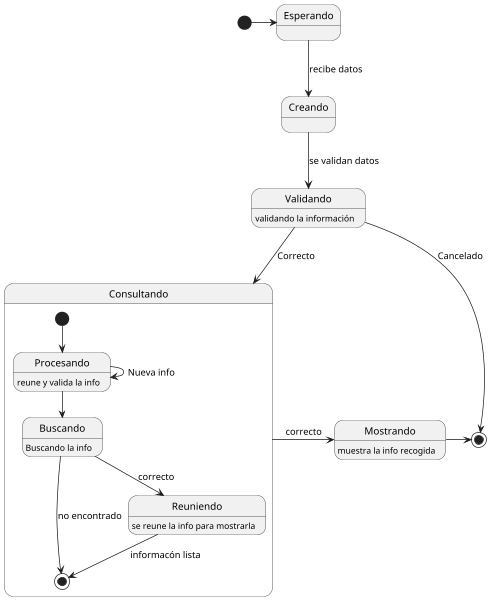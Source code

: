 @startuml
scale 400 width
scale 600 height

[*] -> Esperando

Esperando --> Creando : recibe datos
Creando --> Validando: se validan datos
Validando : validando la información
Validando --> Consultando : Correcto
Validando --> [*] : Cancelado
state Consultando {
  state "Procesando" as long1
  long1 : reune y valida la info
  [*] --> long1
  long1 --> long1 : Nueva info
  long1 --> Buscando
  Buscando : Buscando la info
  Buscando -> [*] : no encontrado
  Buscando --> Reuniendo : correcto
  Reuniendo : se reune la info para mostrarla
  Reuniendo -->[*] : informacón lista
}

Consultando -> Mostrando :correcto
Mostrando : muestra la info recogida
Mostrando  ->  [*]



@enduml